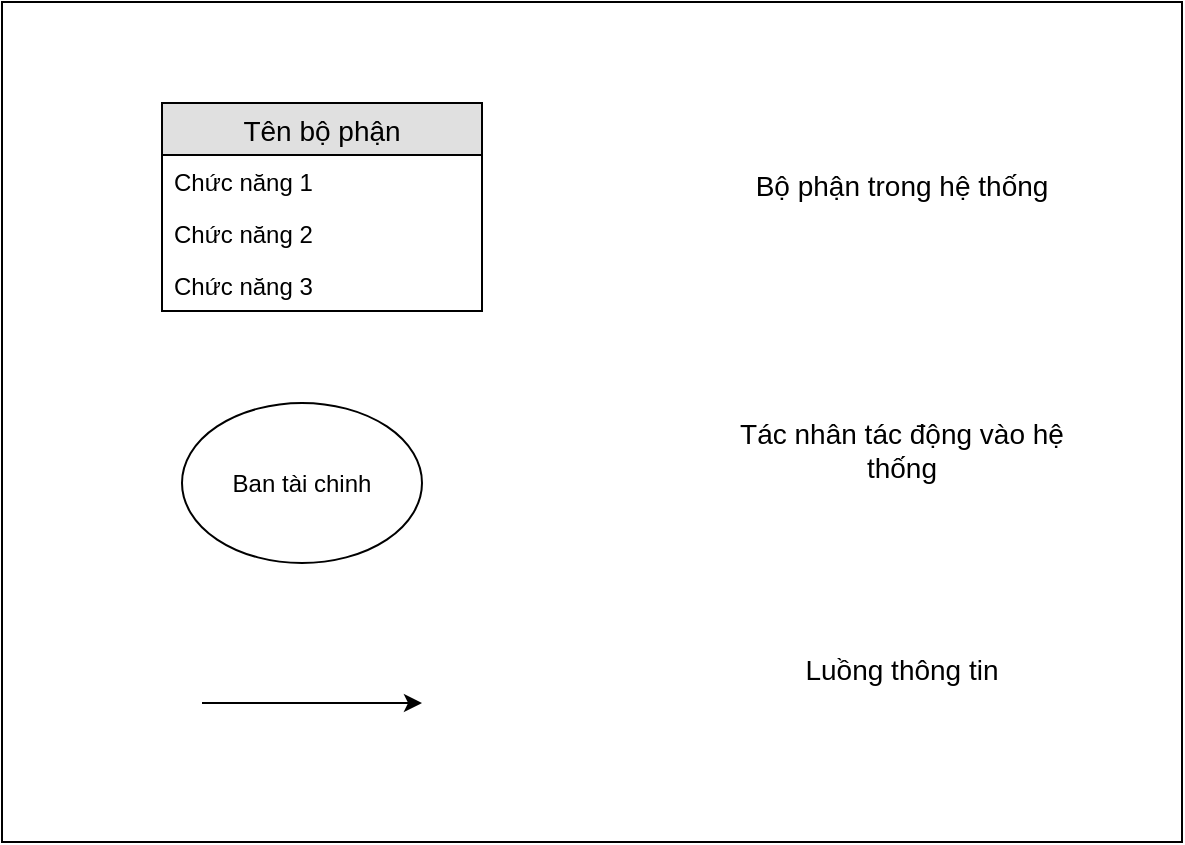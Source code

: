<mxfile pages="6" version="11.2.4" type="device"><diagram id="BiyHfh-kF_Fb87uwCKS7" name="Kí hiệu sử dụng mô hình tiến trình"><mxGraphModel dx="1038" dy="633" grid="1" gridSize="10" guides="1" tooltips="1" connect="1" arrows="1" fold="1" page="1" pageScale="1" pageWidth="850" pageHeight="1100" math="0" shadow="0"><root><mxCell id="0"/><mxCell id="1" parent="0"/><mxCell id="0ekO7RFigDblSclugoSU-7" value="" style="rounded=0;whiteSpace=wrap;html=1;" parent="1" vertex="1"><mxGeometry x="80" width="590" height="420" as="geometry"/></mxCell><mxCell id="0ekO7RFigDblSclugoSU-8" value="Tên bộ phận" style="swimlane;fontStyle=0;childLayout=stackLayout;horizontal=1;startSize=26;fillColor=#e0e0e0;horizontalStack=0;resizeParent=1;resizeParentMax=0;resizeLast=0;collapsible=1;marginBottom=0;swimlaneFillColor=#ffffff;align=center;fontSize=14;" parent="1" vertex="1"><mxGeometry x="160" y="50.5" width="160" height="104" as="geometry"/></mxCell><mxCell id="0ekO7RFigDblSclugoSU-9" value="Chức năng 1" style="text;strokeColor=none;fillColor=none;spacingLeft=4;spacingRight=4;overflow=hidden;rotatable=0;points=[[0,0.5],[1,0.5]];portConstraint=eastwest;fontSize=12;" parent="0ekO7RFigDblSclugoSU-8" vertex="1"><mxGeometry y="26" width="160" height="26" as="geometry"/></mxCell><mxCell id="0ekO7RFigDblSclugoSU-10" value="Chức năng 2" style="text;strokeColor=none;fillColor=none;spacingLeft=4;spacingRight=4;overflow=hidden;rotatable=0;points=[[0,0.5],[1,0.5]];portConstraint=eastwest;fontSize=12;" parent="0ekO7RFigDblSclugoSU-8" vertex="1"><mxGeometry y="52" width="160" height="26" as="geometry"/></mxCell><mxCell id="0ekO7RFigDblSclugoSU-11" value="Chức năng 3" style="text;strokeColor=none;fillColor=none;spacingLeft=4;spacingRight=4;overflow=hidden;rotatable=0;points=[[0,0.5],[1,0.5]];portConstraint=eastwest;fontSize=12;" parent="0ekO7RFigDblSclugoSU-8" vertex="1"><mxGeometry y="78" width="160" height="26" as="geometry"/></mxCell><mxCell id="0ekO7RFigDblSclugoSU-12" value="Ban tài chinh" style="ellipse;whiteSpace=wrap;html=1;" parent="1" vertex="1"><mxGeometry x="170" y="200.5" width="120" height="80" as="geometry"/></mxCell><mxCell id="0ekO7RFigDblSclugoSU-13" value="" style="endArrow=classic;html=1;" parent="1" edge="1"><mxGeometry width="50" height="50" relative="1" as="geometry"><mxPoint x="180" y="350.5" as="sourcePoint"/><mxPoint x="290" y="350.5" as="targetPoint"/></mxGeometry></mxCell><mxCell id="0ekO7RFigDblSclugoSU-14" value="Bộ phận trong hệ thống" style="text;html=1;align=center;verticalAlign=middle;whiteSpace=wrap;rounded=1;fontSize=14;shadow=0;comic=0;glass=0;labelBorderColor=none;" parent="1" vertex="1"><mxGeometry x="440" y="50.5" width="180" height="83" as="geometry"/></mxCell><mxCell id="0ekO7RFigDblSclugoSU-15" value="Tác nhân tác động vào hệ thống" style="text;html=1;align=center;verticalAlign=middle;whiteSpace=wrap;rounded=1;fontSize=14;shadow=0;comic=0;glass=0;labelBorderColor=none;" parent="1" vertex="1"><mxGeometry x="440" y="182" width="180" height="83" as="geometry"/></mxCell><mxCell id="0ekO7RFigDblSclugoSU-16" value="Luồng thông tin" style="text;html=1;align=center;verticalAlign=middle;whiteSpace=wrap;rounded=1;fontSize=14;shadow=0;comic=0;glass=0;labelBorderColor=none;" parent="1" vertex="1"><mxGeometry x="440" y="292" width="180" height="83" as="geometry"/></mxCell></root></mxGraphModel></diagram><diagram id="GachCOQVDj_HXfkW4L32" name="Mô hình tiến trình nghiệp vụ"><mxGraphModel dx="2580" dy="1055" grid="1" gridSize="10" guides="1" tooltips="1" connect="1" arrows="1" fold="1" page="1" pageScale="1" pageWidth="850" pageHeight="1100" math="0" shadow="0"><root><mxCell id="NeEMlsGWQ2670WsfovkY-0"/><mxCell id="NeEMlsGWQ2670WsfovkY-1" parent="NeEMlsGWQ2670WsfovkY-0"/><mxCell id="TkYRqgxN5K1VfPrwyQ6T-26" value="" style="rounded=0;whiteSpace=wrap;html=1;shadow=0;glass=0;comic=0;fontSize=14;align=left;" parent="NeEMlsGWQ2670WsfovkY-1" vertex="1"><mxGeometry x="-180" y="540" width="1370" height="810" as="geometry"/></mxCell><mxCell id="TkYRqgxN5K1VfPrwyQ6T-27" value="BP Quản lý thông tin giáo viên" style="swimlane;fontStyle=0;childLayout=stackLayout;horizontal=1;startSize=26;fillColor=#e0e0e0;horizontalStack=0;resizeParent=1;resizeParentMax=0;resizeLast=0;collapsible=1;marginBottom=0;swimlaneFillColor=#ffffff;align=center;fontSize=14;" parent="NeEMlsGWQ2670WsfovkY-1" vertex="1"><mxGeometry x="200" y="763.5" width="250" height="78" as="geometry"/></mxCell><mxCell id="TkYRqgxN5K1VfPrwyQ6T-28" value="Thêm, sửa, xóa thông tin giáo viên" style="text;strokeColor=none;fillColor=none;spacingLeft=4;spacingRight=4;overflow=hidden;rotatable=0;points=[[0,0.5],[1,0.5]];portConstraint=eastwest;fontSize=12;" parent="TkYRqgxN5K1VfPrwyQ6T-27" vertex="1"><mxGeometry y="26" width="250" height="26" as="geometry"/></mxCell><mxCell id="TkYRqgxN5K1VfPrwyQ6T-29" value="In mẫu biểu thông tin giáo viên" style="text;strokeColor=none;fillColor=none;spacingLeft=4;spacingRight=4;overflow=hidden;rotatable=0;points=[[0,0.5],[1,0.5]];portConstraint=eastwest;fontSize=12;" parent="TkYRqgxN5K1VfPrwyQ6T-27" vertex="1"><mxGeometry y="52" width="250" height="26" as="geometry"/></mxCell><mxCell id="TkYRqgxN5K1VfPrwyQ6T-30" value="BP quản lý tải giảng dạy" style="swimlane;fontStyle=0;childLayout=stackLayout;horizontal=1;startSize=26;fillColor=#e0e0e0;horizontalStack=0;resizeParent=1;resizeParentMax=0;resizeLast=0;collapsible=1;marginBottom=0;swimlaneFillColor=#ffffff;align=center;fontSize=14;" parent="NeEMlsGWQ2670WsfovkY-1" vertex="1"><mxGeometry x="200" y="945.5" width="320" height="176" as="geometry"/></mxCell><mxCell id="TkYRqgxN5K1VfPrwyQ6T-31" value="Tự động gán tải giảng dạy tương ứng với mỗi giáo viên" style="text;strokeColor=none;fillColor=none;spacingLeft=4;spacingRight=4;overflow=hidden;rotatable=0;points=[[0,0.5],[1,0.5]];portConstraint=eastwest;fontSize=12;fontStyle=0;align=left;" parent="TkYRqgxN5K1VfPrwyQ6T-30" vertex="1"><mxGeometry y="26" width="320" height="30" as="geometry"/></mxCell><mxCell id="TkYRqgxN5K1VfPrwyQ6T-32" value="Sửa đổi thông tin tải giảng dạy của giáo viên khi đề xuất" style="text;strokeColor=none;fillColor=none;spacingLeft=4;spacingRight=4;overflow=hidden;rotatable=0;points=[[0,0.5],[1,0.5]];portConstraint=eastwest;fontSize=12;" parent="TkYRqgxN5K1VfPrwyQ6T-30" vertex="1"><mxGeometry y="56" width="320" height="30" as="geometry"/></mxCell><mxCell id="TkYRqgxN5K1VfPrwyQ6T-33" value="Lưu trữ thông tin tải giảng dạy của giáo viên" style="text;strokeColor=none;fillColor=none;spacingLeft=4;spacingRight=4;overflow=hidden;rotatable=0;points=[[0,0.5],[1,0.5]];portConstraint=eastwest;fontSize=12;" parent="TkYRqgxN5K1VfPrwyQ6T-30" vertex="1"><mxGeometry y="86" width="320" height="30" as="geometry"/></mxCell><mxCell id="TkYRqgxN5K1VfPrwyQ6T-34" value="In mẫu biểu tổng kết tải giảng dạy của giáo viên" style="text;strokeColor=none;fillColor=none;spacingLeft=4;spacingRight=4;overflow=hidden;rotatable=0;points=[[0,0.5],[1,0.5]];portConstraint=eastwest;fontSize=12;" parent="TkYRqgxN5K1VfPrwyQ6T-30" vertex="1"><mxGeometry y="116" width="320" height="30" as="geometry"/></mxCell><mxCell id="TkYRqgxN5K1VfPrwyQ6T-35" value="Thống kê tải giảng dạy của giáo viên" style="text;strokeColor=none;fillColor=none;spacingLeft=4;spacingRight=4;overflow=hidden;rotatable=0;points=[[0,0.5],[1,0.5]];portConstraint=eastwest;fontSize=12;" parent="TkYRqgxN5K1VfPrwyQ6T-30" vertex="1"><mxGeometry y="146" width="320" height="30" as="geometry"/></mxCell><mxCell id="TkYRqgxN5K1VfPrwyQ6T-36" value="BP quản lý nghiên cứu khoa học" style="swimlane;fontStyle=0;childLayout=stackLayout;horizontal=1;startSize=26;fillColor=#e0e0e0;horizontalStack=0;resizeParent=1;resizeParentMax=0;resizeLast=0;collapsible=1;marginBottom=0;swimlaneFillColor=#ffffff;align=center;fontSize=14;" parent="NeEMlsGWQ2670WsfovkY-1" vertex="1"><mxGeometry x="700" y="762.5" width="250" height="78" as="geometry"/></mxCell><mxCell id="TkYRqgxN5K1VfPrwyQ6T-37" value="Thêm, sửa, xóa thông tin báo cáo khoa học" style="text;strokeColor=none;fillColor=none;spacingLeft=4;spacingRight=4;overflow=hidden;rotatable=0;points=[[0,0.5],[1,0.5]];portConstraint=eastwest;fontSize=12;" parent="TkYRqgxN5K1VfPrwyQ6T-36" vertex="1"><mxGeometry y="26" width="250" height="26" as="geometry"/></mxCell><mxCell id="TkYRqgxN5K1VfPrwyQ6T-38" value="Thẩm định và xuất bản nghiên cứu khoa học" style="text;strokeColor=none;fillColor=none;spacingLeft=4;spacingRight=4;overflow=hidden;rotatable=0;points=[[0,0.5],[1,0.5]];portConstraint=eastwest;fontSize=12;" parent="TkYRqgxN5K1VfPrwyQ6T-36" vertex="1"><mxGeometry y="52" width="250" height="26" as="geometry"/></mxCell><mxCell id="TkYRqgxN5K1VfPrwyQ6T-39" value="BP khảo thí" style="swimlane;fontStyle=0;childLayout=stackLayout;horizontal=1;startSize=26;fillColor=#e0e0e0;horizontalStack=0;resizeParent=1;resizeParentMax=0;resizeLast=0;collapsible=1;marginBottom=0;swimlaneFillColor=#ffffff;align=center;fontSize=14;" parent="NeEMlsGWQ2670WsfovkY-1" vertex="1"><mxGeometry x="740" y="1002.5" width="250" height="104" as="geometry"/></mxCell><mxCell id="TkYRqgxN5K1VfPrwyQ6T-40" value="Quản lý công tác giám sát thi cử" style="text;strokeColor=none;fillColor=none;spacingLeft=4;spacingRight=4;overflow=hidden;rotatable=0;points=[[0,0.5],[1,0.5]];portConstraint=eastwest;fontSize=12;" parent="TkYRqgxN5K1VfPrwyQ6T-39" vertex="1"><mxGeometry y="26" width="250" height="26" as="geometry"/></mxCell><mxCell id="TkYRqgxN5K1VfPrwyQ6T-41" value="Chấm thi" style="text;strokeColor=none;fillColor=none;spacingLeft=4;spacingRight=4;overflow=hidden;rotatable=0;points=[[0,0.5],[1,0.5]];portConstraint=eastwest;fontSize=12;" parent="TkYRqgxN5K1VfPrwyQ6T-39" vertex="1"><mxGeometry y="52" width="250" height="26" as="geometry"/></mxCell><mxCell id="TkYRqgxN5K1VfPrwyQ6T-42" value="Khảo thí" style="text;strokeColor=none;fillColor=none;spacingLeft=4;spacingRight=4;overflow=hidden;rotatable=0;points=[[0,0.5],[1,0.5]];portConstraint=eastwest;fontSize=12;" parent="TkYRqgxN5K1VfPrwyQ6T-39" vertex="1"><mxGeometry y="78" width="250" height="26" as="geometry"/></mxCell><mxCell id="TkYRqgxN5K1VfPrwyQ6T-43" value="&lt;span style=&quot;color: rgb(51 , 51 , 51)&quot;&gt;Phòng nhân sự&lt;/span&gt;" style="ellipse;whiteSpace=wrap;html=1;" parent="NeEMlsGWQ2670WsfovkY-1" vertex="1"><mxGeometry x="220" y="580" width="120" height="80" as="geometry"/></mxCell><mxCell id="TkYRqgxN5K1VfPrwyQ6T-44" value="" style="endArrow=classic;html=1;fontSize=14;exitX=0.5;exitY=1;exitDx=0;exitDy=0;" parent="NeEMlsGWQ2670WsfovkY-1" source="TkYRqgxN5K1VfPrwyQ6T-43" edge="1"><mxGeometry width="50" height="50" relative="1" as="geometry"><mxPoint x="270" y="770" as="sourcePoint"/><mxPoint x="280" y="760" as="targetPoint"/></mxGeometry></mxCell><mxCell id="TkYRqgxN5K1VfPrwyQ6T-45" value="Thông tin giáo viên" style="text;html=1;strokeColor=none;fillColor=none;align=center;verticalAlign=middle;whiteSpace=wrap;rounded=0;shadow=0;glass=0;comic=0;fontSize=14;" parent="NeEMlsGWQ2670WsfovkY-1" vertex="1"><mxGeometry x="285" y="671.5" width="40" height="80" as="geometry"/></mxCell><mxCell id="TkYRqgxN5K1VfPrwyQ6T-46" value="" style="endArrow=classic;html=1;fontSize=14;exitX=0.313;exitY=0.968;exitDx=0;exitDy=0;exitPerimeter=0;" parent="NeEMlsGWQ2670WsfovkY-1" source="TkYRqgxN5K1VfPrwyQ6T-29" edge="1"><mxGeometry width="50" height="50" relative="1" as="geometry"><mxPoint x="280" y="850" as="sourcePoint"/><mxPoint x="280" y="940" as="targetPoint"/></mxGeometry></mxCell><mxCell id="TkYRqgxN5K1VfPrwyQ6T-47" value="Thông tin giáo viên" style="text;html=1;strokeColor=none;fillColor=none;align=center;verticalAlign=middle;whiteSpace=wrap;rounded=0;shadow=0;glass=0;comic=0;fontSize=14;" parent="NeEMlsGWQ2670WsfovkY-1" vertex="1"><mxGeometry x="300" y="853.5" width="40" height="80" as="geometry"/></mxCell><mxCell id="TkYRqgxN5K1VfPrwyQ6T-48" value="&lt;span style=&quot;color: rgb(51 , 51 , 51)&quot;&gt;giáo viên&lt;/span&gt;" style="ellipse;whiteSpace=wrap;html=1;" parent="NeEMlsGWQ2670WsfovkY-1" vertex="1"><mxGeometry x="-90" y="952" width="109" height="69" as="geometry"/></mxCell><mxCell id="TkYRqgxN5K1VfPrwyQ6T-49" value="" style="endArrow=classic;html=1;fontSize=14;exitX=1;exitY=0.5;exitDx=0;exitDy=0;entryX=0;entryY=0.5;entryDx=0;entryDy=0;" parent="NeEMlsGWQ2670WsfovkY-1" source="TkYRqgxN5K1VfPrwyQ6T-48" target="TkYRqgxN5K1VfPrwyQ6T-32" edge="1"><mxGeometry width="50" height="50" relative="1" as="geometry"><mxPoint x="108.75" y="952.168" as="sourcePoint"/><mxPoint x="110.5" y="1051.5" as="targetPoint"/></mxGeometry></mxCell><mxCell id="TkYRqgxN5K1VfPrwyQ6T-50" value="Thông tin sủa đổi" style="text;html=1;strokeColor=none;fillColor=none;align=center;verticalAlign=middle;whiteSpace=wrap;rounded=0;shadow=0;glass=0;comic=0;fontSize=14;" parent="NeEMlsGWQ2670WsfovkY-1" vertex="1"><mxGeometry x="50" y="969" width="120" height="20" as="geometry"/></mxCell><mxCell id="TkYRqgxN5K1VfPrwyQ6T-51" value="" style="endArrow=classic;html=1;fontSize=14;exitX=0;exitY=0.5;exitDx=0;exitDy=0;entryX=1.009;entryY=0.861;entryDx=0;entryDy=0;entryPerimeter=0;" parent="NeEMlsGWQ2670WsfovkY-1" source="TkYRqgxN5K1VfPrwyQ6T-38" target="TkYRqgxN5K1VfPrwyQ6T-31" edge="1"><mxGeometry width="50" height="50" relative="1" as="geometry"><mxPoint x="609.75" y="883.668" as="sourcePoint"/><mxPoint x="611.5" y="983" as="targetPoint"/><Array as="points"><mxPoint x="560" y="827"/><mxPoint x="560" y="997"/></Array></mxGeometry></mxCell><mxCell id="TkYRqgxN5K1VfPrwyQ6T-52" value="Các bài đã được thẩm định và xuất bản" style="text;html=1;strokeColor=none;fillColor=none;align=center;verticalAlign=middle;whiteSpace=wrap;rounded=0;shadow=0;glass=0;comic=0;fontSize=14;" parent="NeEMlsGWQ2670WsfovkY-1" vertex="1"><mxGeometry x="540" y="781" width="140" height="43" as="geometry"/></mxCell><mxCell id="TkYRqgxN5K1VfPrwyQ6T-53" value="" style="endArrow=classic;html=1;fontSize=14;exitX=0;exitY=0.5;exitDx=0;exitDy=0;" parent="NeEMlsGWQ2670WsfovkY-1" source="TkYRqgxN5K1VfPrwyQ6T-40" edge="1"><mxGeometry width="50" height="50" relative="1" as="geometry"><mxPoint x="650" y="1070" as="sourcePoint"/><mxPoint x="530" y="1030" as="targetPoint"/><Array as="points"><mxPoint x="630" y="1030"/></Array></mxGeometry></mxCell><mxCell id="TkYRqgxN5K1VfPrwyQ6T-54" value="Thông tin chấm thi" style="text;html=1;strokeColor=none;fillColor=none;align=center;verticalAlign=middle;whiteSpace=wrap;rounded=0;shadow=0;glass=0;comic=0;fontSize=14;" parent="NeEMlsGWQ2670WsfovkY-1" vertex="1"><mxGeometry x="560" y="1001.5" width="140" height="25" as="geometry"/></mxCell><mxCell id="TkYRqgxN5K1VfPrwyQ6T-55" value="Thông tin khảo thí" style="text;html=1;strokeColor=none;fillColor=none;align=center;verticalAlign=middle;whiteSpace=wrap;rounded=0;shadow=0;glass=0;comic=0;fontSize=14;" parent="NeEMlsGWQ2670WsfovkY-1" vertex="1"><mxGeometry x="550" y="1061.5" width="140" height="26" as="geometry"/></mxCell><mxCell id="TkYRqgxN5K1VfPrwyQ6T-56" value="" style="endArrow=classic;html=1;fontSize=14;exitX=0;exitY=0.5;exitDx=0;exitDy=0;entryX=1.009;entryY=0.239;entryDx=0;entryDy=0;entryPerimeter=0;" parent="NeEMlsGWQ2670WsfovkY-1" source="TkYRqgxN5K1VfPrwyQ6T-42" target="TkYRqgxN5K1VfPrwyQ6T-35" edge="1"><mxGeometry width="50" height="50" relative="1" as="geometry"><mxPoint x="750" y="1038.0" as="sourcePoint"/><mxPoint x="540" y="1040" as="targetPoint"/><Array as="points"><mxPoint x="630" y="1099"/></Array></mxGeometry></mxCell><mxCell id="TkYRqgxN5K1VfPrwyQ6T-57" value="&lt;span style=&quot;color: rgb(51 , 51 , 51)&quot;&gt;Hội đồng&lt;/span&gt;" style="ellipse;whiteSpace=wrap;html=1;" parent="NeEMlsGWQ2670WsfovkY-1" vertex="1"><mxGeometry x="-90" y="1170" width="109" height="69" as="geometry"/></mxCell><mxCell id="TkYRqgxN5K1VfPrwyQ6T-58" value="" style="endArrow=classic;html=1;fontSize=14;entryX=0;entryY=0.5;entryDx=0;entryDy=0;" parent="NeEMlsGWQ2670WsfovkY-1" target="TkYRqgxN5K1VfPrwyQ6T-34" edge="1"><mxGeometry width="50" height="50" relative="1" as="geometry"><mxPoint x="20" y="1200" as="sourcePoint"/><mxPoint x="110" y="1160" as="targetPoint"/></mxGeometry></mxCell><mxCell id="TkYRqgxN5K1VfPrwyQ6T-59" value="Tham gia hội đồng" style="text;html=1;strokeColor=none;fillColor=none;align=center;verticalAlign=middle;whiteSpace=wrap;rounded=0;shadow=0;glass=0;comic=0;fontSize=14;" parent="NeEMlsGWQ2670WsfovkY-1" vertex="1"><mxGeometry y="1106.5" width="120" height="20" as="geometry"/></mxCell></root></mxGraphModel></diagram><diagram id="wIwx2qXqDcqO-qyWOHsQ" name="Kí hiệu cho mô hình chi tiết"><mxGraphModel dx="1888" dy="633" grid="1" gridSize="10" guides="1" tooltips="1" connect="1" arrows="1" fold="1" page="1" pageScale="1" pageWidth="850" pageHeight="1100" math="0" shadow="0"><root><mxCell id="dJ6T_UVUXHn9rDzegQG7-0"/><mxCell id="dJ6T_UVUXHn9rDzegQG7-1" parent="dJ6T_UVUXHn9rDzegQG7-0"/><mxCell id="xtqHuNF9o4Upcwpootq2-19" value="" style="rounded=0;whiteSpace=wrap;html=1;shadow=0;glass=0;comic=0;strokeColor=#000000;fillColor=#ffffff;gradientColor=none;fontSize=14;align=center;" parent="dJ6T_UVUXHn9rDzegQG7-1" vertex="1"><mxGeometry x="-50" y="85" width="990" height="460" as="geometry"/></mxCell><mxCell id="xtqHuNF9o4Upcwpootq2-20" value="" style="ellipse;whiteSpace=wrap;html=1;aspect=fixed;rounded=1;shadow=0;glass=0;comic=0;fontSize=14;align=left;" parent="dJ6T_UVUXHn9rDzegQG7-1" vertex="1"><mxGeometry x="120" y="160" width="40" height="40" as="geometry"/></mxCell><mxCell id="xtqHuNF9o4Upcwpootq2-21" value="" style="ellipse;whiteSpace=wrap;html=1;aspect=fixed;rounded=1;shadow=0;glass=0;comic=0;fontSize=14;align=left;gradientColor=#ffd966;fillColor=#fff2cc;strokeColor=#d6b656;" parent="dJ6T_UVUXHn9rDzegQG7-1" vertex="1"><mxGeometry x="127.5" y="167.5" width="25" height="25" as="geometry"/></mxCell><mxCell id="xtqHuNF9o4Upcwpootq2-22" value="" style="ellipse;whiteSpace=wrap;html=1;aspect=fixed;rounded=1;shadow=0;glass=0;comic=0;fontSize=14;align=left;" parent="dJ6T_UVUXHn9rDzegQG7-1" vertex="1"><mxGeometry x="50" y="160" width="40" height="40" as="geometry"/></mxCell><mxCell id="xtqHuNF9o4Upcwpootq2-23" value="Bắt đầu / kết thúc" style="text;html=1;strokeColor=none;fillColor=none;align=center;verticalAlign=middle;whiteSpace=wrap;rounded=0;shadow=0;glass=0;comic=0;fontSize=14;" parent="dJ6T_UVUXHn9rDzegQG7-1" vertex="1"><mxGeometry x="220" y="170" width="190" height="20" as="geometry"/></mxCell><mxCell id="xtqHuNF9o4Upcwpootq2-24" value="Nộp xác nhận" style="rounded=0;whiteSpace=wrap;html=1;shadow=0;glass=0;comic=0;strokeColor=#000000;gradientColor=none;fontSize=14;align=center;fillColor=#ffffff;" parent="dJ6T_UVUXHn9rDzegQG7-1" vertex="1"><mxGeometry x="40" y="240" width="140" height="30" as="geometry"/></mxCell><mxCell id="xtqHuNF9o4Upcwpootq2-25" value="Hoạt động" style="text;html=1;strokeColor=none;fillColor=none;align=center;verticalAlign=middle;whiteSpace=wrap;rounded=0;shadow=0;glass=0;comic=0;fontSize=14;" parent="dJ6T_UVUXHn9rDzegQG7-1" vertex="1"><mxGeometry x="260" y="240" width="130" height="20" as="geometry"/></mxCell><mxCell id="xtqHuNF9o4Upcwpootq2-26" value="xác nhận" style="rhombus;whiteSpace=wrap;html=1;rounded=0;shadow=0;glass=0;comic=0;strokeColor=#33001A;gradientColor=none;fontSize=14;align=center;" parent="dJ6T_UVUXHn9rDzegQG7-1" vertex="1"><mxGeometry x="60" y="310" width="80" height="50" as="geometry"/></mxCell><mxCell id="xtqHuNF9o4Upcwpootq2-27" value="Điều kiện rẽ nhánh" style="text;html=1;strokeColor=none;fillColor=none;align=center;verticalAlign=middle;whiteSpace=wrap;rounded=0;shadow=0;glass=0;comic=0;fontSize=14;" parent="dJ6T_UVUXHn9rDzegQG7-1" vertex="1"><mxGeometry x="260" y="320" width="130" height="20" as="geometry"/></mxCell><mxCell id="xtqHuNF9o4Upcwpootq2-28" value="Giấy tờ" style="whiteSpace=wrap;html=1;shape=mxgraph.basic.document;rounded=0;shadow=0;glass=0;comic=0;strokeColor=#666666;fillColor=#f5f5f5;gradientColor=#b3b3b3;fontSize=14;align=center;" parent="dJ6T_UVUXHn9rDzegQG7-1" vertex="1"><mxGeometry x="480.0" y="160.0" width="100" height="100" as="geometry"/></mxCell><mxCell id="xtqHuNF9o4Upcwpootq2-29" value="Giấy tờ" style="text;html=1;strokeColor=none;fillColor=none;align=center;verticalAlign=middle;whiteSpace=wrap;rounded=0;shadow=0;glass=0;comic=0;fontSize=14;" parent="dJ6T_UVUXHn9rDzegQG7-1" vertex="1"><mxGeometry x="610" y="200" width="130" height="20" as="geometry"/></mxCell><mxCell id="xtqHuNF9o4Upcwpootq2-30" value="Kho dữ liệu" style="shape=parallelogram;perimeter=parallelogramPerimeter;whiteSpace=wrap;html=1;rounded=0;shadow=0;glass=0;comic=0;strokeColor=#000000;fillColor=#ffffff;gradientColor=none;fontSize=14;align=center;" parent="dJ6T_UVUXHn9rDzegQG7-1" vertex="1"><mxGeometry x="460" y="300" width="130" height="30" as="geometry"/></mxCell><mxCell id="xtqHuNF9o4Upcwpootq2-31" value="" style="endArrow=classic;html=1;fontSize=14;exitX=0.25;exitY=1;exitDx=0;exitDy=0;" parent="dJ6T_UVUXHn9rDzegQG7-1" source="xtqHuNF9o4Upcwpootq2-30" edge="1"><mxGeometry width="50" height="50" relative="1" as="geometry"><mxPoint x="480" y="420" as="sourcePoint"/><mxPoint x="493" y="420" as="targetPoint"/></mxGeometry></mxCell><mxCell id="xtqHuNF9o4Upcwpootq2-32" value="" style="endArrow=open;endSize=12;dashed=1;html=1;fontSize=14;exitX=0.67;exitY=1.056;exitDx=0;exitDy=0;exitPerimeter=0;" parent="dJ6T_UVUXHn9rDzegQG7-1" source="xtqHuNF9o4Upcwpootq2-30" edge="1"><mxGeometry width="160" relative="1" as="geometry"><mxPoint x="550" y="410" as="sourcePoint"/><mxPoint x="547" y="420" as="targetPoint"/></mxGeometry></mxCell><mxCell id="xtqHuNF9o4Upcwpootq2-33" value="Luồng công việc" style="text;html=1;strokeColor=none;fillColor=none;align=center;verticalAlign=middle;whiteSpace=wrap;rounded=0;shadow=0;glass=0;comic=0;fontSize=14;" parent="dJ6T_UVUXHn9rDzegQG7-1" vertex="1"><mxGeometry x="360" y="370" width="120" height="20" as="geometry"/></mxCell><mxCell id="xtqHuNF9o4Upcwpootq2-34" value="Luồng dữ liệu" style="text;html=1;strokeColor=none;fillColor=none;align=center;verticalAlign=middle;whiteSpace=wrap;rounded=0;shadow=0;glass=0;comic=0;fontSize=14;" parent="dJ6T_UVUXHn9rDzegQG7-1" vertex="1"><mxGeometry x="570" y="370" width="120" height="20" as="geometry"/></mxCell></root></mxGraphModel></diagram><diagram id="2FMpS7TZL6ij3ohekdfk" name="Detail - Tải giảng dạy"><mxGraphModel dx="716" dy="437" grid="1" gridSize="10" guides="1" tooltips="1" connect="1" arrows="1" fold="1" page="1" pageScale="1" pageWidth="850" pageHeight="1100" math="0" shadow="0"><root><mxCell id="dk9V3YsXM3hrY4szqbAs-0"/><mxCell id="dk9V3YsXM3hrY4szqbAs-1" parent="dk9V3YsXM3hrY4szqbAs-0"/><mxCell id="WhCMjGrvvZ-jSHqy1waQ-0" value="" style="rounded=0;whiteSpace=wrap;html=1;strokeWidth=1;" vertex="1" parent="dk9V3YsXM3hrY4szqbAs-1"><mxGeometry x="130" y="20" width="710" height="660" as="geometry"/></mxCell><mxCell id="WhCMjGrvvZ-jSHqy1waQ-3" value="" style="line;strokeWidth=1;direction=south;html=1;" vertex="1" parent="dk9V3YsXM3hrY4szqbAs-1"><mxGeometry x="320" y="20" width="10" height="660" as="geometry"/></mxCell><mxCell id="WhCMjGrvvZ-jSHqy1waQ-4" value="" style="line;strokeWidth=1;direction=south;html=1;" vertex="1" parent="dk9V3YsXM3hrY4szqbAs-1"><mxGeometry x="660" y="20" width="10" height="660" as="geometry"/></mxCell><mxCell id="WhCMjGrvvZ-jSHqy1waQ-5" value="" style="line;strokeWidth=1;html=1;perimeter=backbonePerimeter;points=[];outlineConnect=0;" vertex="1" parent="dk9V3YsXM3hrY4szqbAs-1"><mxGeometry x="130" y="50" width="710" height="10" as="geometry"/></mxCell><mxCell id="WhCMjGrvvZ-jSHqy1waQ-6" value="Phòng nhân sự" style="text;html=1;strokeColor=none;fillColor=none;align=center;verticalAlign=middle;whiteSpace=wrap;rounded=0;" vertex="1" parent="dk9V3YsXM3hrY4szqbAs-1"><mxGeometry x="160" y="30" width="130" height="20" as="geometry"/></mxCell><mxCell id="MW5gY-v5PYrEg3AVggv0-2" value="" style="edgeStyle=orthogonalEdgeStyle;rounded=0;orthogonalLoop=1;jettySize=auto;html=1;" edge="1" parent="dk9V3YsXM3hrY4szqbAs-1" source="MW5gY-v5PYrEg3AVggv0-0"><mxGeometry relative="1" as="geometry"><mxPoint x="225" y="140" as="targetPoint"/></mxGeometry></mxCell><mxCell id="MW5gY-v5PYrEg3AVggv0-0" value="" style="ellipse;whiteSpace=wrap;html=1;aspect=fixed;rounded=1;shadow=0;glass=0;comic=0;fontSize=14;align=left;" vertex="1" parent="dk9V3YsXM3hrY4szqbAs-1"><mxGeometry x="205" y="70" width="40" height="40" as="geometry"/></mxCell><mxCell id="MW5gY-v5PYrEg3AVggv0-3" value="Nhập thông tin giáo viên" style="rounded=0;whiteSpace=wrap;html=1;strokeWidth=1;" vertex="1" parent="dk9V3YsXM3hrY4szqbAs-1"><mxGeometry x="165" y="140" width="120" height="30" as="geometry"/></mxCell><mxCell id="MW5gY-v5PYrEg3AVggv0-6" value="Bộ phận quản lý tải giảng dạy" style="text;html=1;strokeColor=none;fillColor=none;align=center;verticalAlign=middle;whiteSpace=wrap;rounded=0;" vertex="1" parent="dk9V3YsXM3hrY4szqbAs-1"><mxGeometry x="400" y="30" width="190" height="20" as="geometry"/></mxCell><mxCell id="gSlGWX522v14BNajjEFE-0" value="" style="endArrow=classic;html=1;exitX=1;exitY=0.5;exitDx=0;exitDy=0;entryX=0;entryY=0.5;entryDx=0;entryDy=0;" edge="1" parent="dk9V3YsXM3hrY4szqbAs-1" source="MW5gY-v5PYrEg3AVggv0-3" target="gSlGWX522v14BNajjEFE-1"><mxGeometry width="50" height="50" relative="1" as="geometry"><mxPoint x="320" y="220" as="sourcePoint"/><mxPoint x="370" y="170" as="targetPoint"/></mxGeometry></mxCell><mxCell id="gSlGWX522v14BNajjEFE-1" value="Nhận thông tin giáo viên" style="rounded=0;whiteSpace=wrap;html=1;strokeWidth=1;" vertex="1" parent="dk9V3YsXM3hrY4szqbAs-1"><mxGeometry x="420" y="140" width="120" height="30" as="geometry"/></mxCell><mxCell id="gSlGWX522v14BNajjEFE-3" value="" style="endArrow=classic;html=1;exitX=0.5;exitY=1;exitDx=0;exitDy=0;entryX=0.5;entryY=0;entryDx=0;entryDy=0;" edge="1" parent="dk9V3YsXM3hrY4szqbAs-1" source="gSlGWX522v14BNajjEFE-1"><mxGeometry width="50" height="50" relative="1" as="geometry"><mxPoint x="450" y="280" as="sourcePoint"/><mxPoint x="480" y="210" as="targetPoint"/></mxGeometry></mxCell><mxCell id="gSlGWX522v14BNajjEFE-6" value="" style="edgeStyle=orthogonalEdgeStyle;rounded=0;orthogonalLoop=1;jettySize=auto;html=1;exitX=0.5;exitY=1;exitDx=0;exitDy=0;" edge="1" parent="dk9V3YsXM3hrY4szqbAs-1" source="k3S4azahJSI-qTL6wNvj-3" target="gSlGWX522v14BNajjEFE-5"><mxGeometry relative="1" as="geometry"><mxPoint x="480" y="260" as="sourcePoint"/></mxGeometry></mxCell><mxCell id="gSlGWX522v14BNajjEFE-13" value="" style="edgeStyle=orthogonalEdgeStyle;rounded=0;orthogonalLoop=1;jettySize=auto;html=1;" edge="1" parent="dk9V3YsXM3hrY4szqbAs-1" source="gSlGWX522v14BNajjEFE-5" target="gSlGWX522v14BNajjEFE-12"><mxGeometry relative="1" as="geometry"/></mxCell><mxCell id="gSlGWX522v14BNajjEFE-5" value="Tính toán tải giảng dạy" style="rounded=0;whiteSpace=wrap;html=1;strokeWidth=1;" vertex="1" parent="dk9V3YsXM3hrY4szqbAs-1"><mxGeometry x="420" y="290" width="120" height="30" as="geometry"/></mxCell><mxCell id="gSlGWX522v14BNajjEFE-16" value="" style="edgeStyle=orthogonalEdgeStyle;rounded=0;orthogonalLoop=1;jettySize=auto;html=1;entryX=0.5;entryY=0;entryDx=0;entryDy=0;exitX=0;exitY=0.5;exitDx=0;exitDy=0;dashed=1;" edge="1" parent="dk9V3YsXM3hrY4szqbAs-1" source="gSlGWX522v14BNajjEFE-12" target="gSlGWX522v14BNajjEFE-17"><mxGeometry relative="1" as="geometry"><mxPoint x="340" y="385" as="targetPoint"/><Array as="points"><mxPoint x="377" y="385"/></Array></mxGeometry></mxCell><mxCell id="gSlGWX522v14BNajjEFE-19" value="" style="edgeStyle=orthogonalEdgeStyle;rounded=0;orthogonalLoop=1;jettySize=auto;html=1;" edge="1" parent="dk9V3YsXM3hrY4szqbAs-1" source="gSlGWX522v14BNajjEFE-12" target="gSlGWX522v14BNajjEFE-18"><mxGeometry relative="1" as="geometry"/></mxCell><mxCell id="gSlGWX522v14BNajjEFE-12" value="Lưu tải giảng dạy" style="rounded=0;whiteSpace=wrap;html=1;strokeWidth=1;" vertex="1" parent="dk9V3YsXM3hrY4szqbAs-1"><mxGeometry x="420" y="370" width="120" height="30" as="geometry"/></mxCell><mxCell id="gSlGWX522v14BNajjEFE-21" value="" style="edgeStyle=orthogonalEdgeStyle;rounded=0;orthogonalLoop=1;jettySize=auto;html=1;" edge="1" parent="dk9V3YsXM3hrY4szqbAs-1" source="gSlGWX522v14BNajjEFE-18"><mxGeometry relative="1" as="geometry"><mxPoint x="480" y="590" as="targetPoint"/></mxGeometry></mxCell><mxCell id="gSlGWX522v14BNajjEFE-18" value="In tải giảng dạy" style="rounded=0;whiteSpace=wrap;html=1;strokeWidth=1;" vertex="1" parent="dk9V3YsXM3hrY4szqbAs-1"><mxGeometry x="420" y="480" width="120" height="30" as="geometry"/></mxCell><mxCell id="gSlGWX522v14BNajjEFE-9" value="" style="edgeStyle=orthogonalEdgeStyle;rounded=0;orthogonalLoop=1;jettySize=auto;html=1;entryX=1;entryY=0.5;entryDx=0;entryDy=0;dashed=1;" edge="1" parent="dk9V3YsXM3hrY4szqbAs-1" source="gSlGWX522v14BNajjEFE-7" target="gSlGWX522v14BNajjEFE-5"><mxGeometry relative="1" as="geometry"><mxPoint x="590" y="190" as="targetPoint"/></mxGeometry></mxCell><mxCell id="gSlGWX522v14BNajjEFE-7" value="Định mức tải" style="shape=parallelogram;perimeter=parallelogramPerimeter;whiteSpace=wrap;html=1;strokeWidth=1;" vertex="1" parent="dk9V3YsXM3hrY4szqbAs-1"><mxGeometry x="530" y="80" width="120" height="30" as="geometry"/></mxCell><mxCell id="gSlGWX522v14BNajjEFE-17" value="Tải giảng dạy" style="shape=parallelogram;perimeter=parallelogramPerimeter;whiteSpace=wrap;html=1;strokeWidth=1;" vertex="1" parent="dk9V3YsXM3hrY4szqbAs-1"><mxGeometry x="325" y="431" width="105" height="30" as="geometry"/></mxCell><mxCell id="k3S4azahJSI-qTL6wNvj-0" value="" style="ellipse;whiteSpace=wrap;html=1;aspect=fixed;rounded=1;shadow=0;glass=0;comic=0;fontSize=14;align=left;" vertex="1" parent="dk9V3YsXM3hrY4szqbAs-1"><mxGeometry x="460" y="598.0" width="40" height="40" as="geometry"/></mxCell><mxCell id="k3S4azahJSI-qTL6wNvj-1" value="" style="ellipse;whiteSpace=wrap;html=1;aspect=fixed;rounded=1;shadow=0;glass=0;comic=0;fontSize=14;align=left;fillColor=#f5f5f5;strokeColor=#666666;fontColor=#333333;" vertex="1" parent="dk9V3YsXM3hrY4szqbAs-1"><mxGeometry x="468" y="605" width="25" height="25" as="geometry"/></mxCell><mxCell id="k3S4azahJSI-qTL6wNvj-3" value="Kiểm tra thông tin và chức vụ" style="rhombus;whiteSpace=wrap;html=1;strokeWidth=1;" vertex="1" parent="dk9V3YsXM3hrY4szqbAs-1"><mxGeometry x="410" y="210" width="140" height="40" as="geometry"/></mxCell><mxCell id="k3S4azahJSI-qTL6wNvj-4" value="" style="edgeStyle=orthogonalEdgeStyle;rounded=0;orthogonalLoop=1;jettySize=auto;html=1;entryX=1;entryY=0.5;entryDx=0;entryDy=0;dashed=1;exitX=0.5;exitY=1;exitDx=0;exitDy=0;" edge="1" parent="dk9V3YsXM3hrY4szqbAs-1" source="gSlGWX522v14BNajjEFE-7" target="k3S4azahJSI-qTL6wNvj-3"><mxGeometry relative="1" as="geometry"><mxPoint x="600.207" y="120" as="sourcePoint"/><mxPoint x="549.862" y="315.069" as="targetPoint"/></mxGeometry></mxCell><mxCell id="k3S4azahJSI-qTL6wNvj-5" value="Đ" style="text;html=1;strokeColor=none;fillColor=none;align=center;verticalAlign=middle;whiteSpace=wrap;rounded=0;" vertex="1" parent="dk9V3YsXM3hrY4szqbAs-1"><mxGeometry x="481" y="250" width="20" height="20" as="geometry"/></mxCell><mxCell id="k3S4azahJSI-qTL6wNvj-6" value="S" style="text;html=1;strokeColor=none;fillColor=none;align=center;verticalAlign=middle;whiteSpace=wrap;rounded=0;" vertex="1" parent="dk9V3YsXM3hrY4szqbAs-1"><mxGeometry x="390" y="210" width="20" height="20" as="geometry"/></mxCell><mxCell id="k3S4azahJSI-qTL6wNvj-7" value="" style="endArrow=classic;html=1;exitX=1.031;exitY=1.029;exitDx=0;exitDy=0;exitPerimeter=0;entryX=0.5;entryY=1;entryDx=0;entryDy=0;" edge="1" parent="dk9V3YsXM3hrY4szqbAs-1" source="k3S4azahJSI-qTL6wNvj-6" target="MW5gY-v5PYrEg3AVggv0-3"><mxGeometry width="50" height="50" relative="1" as="geometry"><mxPoint x="310" y="270" as="sourcePoint"/><mxPoint x="360" y="220" as="targetPoint"/><Array as="points"><mxPoint x="225" y="231"/></Array></mxGeometry></mxCell></root></mxGraphModel></diagram><diagram id="gJOnkN_aY0jGe9t8MNuI" name="Detail - Sửa thông tin tải"><mxGraphModel dx="494" dy="301" grid="1" gridSize="10" guides="1" tooltips="1" connect="1" arrows="1" fold="1" page="1" pageScale="1" pageWidth="850" pageHeight="1100" math="0" shadow="0"><root><mxCell id="6X9aGyl8-_ibXzSx8v-I-0"/><mxCell id="6X9aGyl8-_ibXzSx8v-I-1" parent="6X9aGyl8-_ibXzSx8v-I-0"/><mxCell id="6X9aGyl8-_ibXzSx8v-I-2" value="" style="rounded=0;whiteSpace=wrap;html=1;strokeWidth=1;" vertex="1" parent="6X9aGyl8-_ibXzSx8v-I-1"><mxGeometry x="130" y="20" width="710" height="510" as="geometry"/></mxCell><mxCell id="6X9aGyl8-_ibXzSx8v-I-3" value="" style="line;strokeWidth=1;direction=south;html=1;" vertex="1" parent="6X9aGyl8-_ibXzSx8v-I-1"><mxGeometry x="410" y="20" width="10" height="510" as="geometry"/></mxCell><mxCell id="6X9aGyl8-_ibXzSx8v-I-5" value="" style="line;strokeWidth=1;html=1;perimeter=backbonePerimeter;points=[];outlineConnect=0;" vertex="1" parent="6X9aGyl8-_ibXzSx8v-I-1"><mxGeometry x="130" y="50" width="710" height="10" as="geometry"/></mxCell><mxCell id="6X9aGyl8-_ibXzSx8v-I-6" value="Phòng nhân sự" style="text;html=1;strokeColor=none;fillColor=none;align=center;verticalAlign=middle;whiteSpace=wrap;rounded=0;" vertex="1" parent="6X9aGyl8-_ibXzSx8v-I-1"><mxGeometry x="160" y="30" width="130" height="20" as="geometry"/></mxCell><mxCell id="6X9aGyl8-_ibXzSx8v-I-7" value="Bộ phận quản lý tải giảng dạy" style="text;html=1;strokeColor=none;fillColor=none;align=center;verticalAlign=middle;whiteSpace=wrap;rounded=0;" vertex="1" parent="6X9aGyl8-_ibXzSx8v-I-1"><mxGeometry x="470" y="30" width="190" height="20" as="geometry"/></mxCell><mxCell id="GEIK5pjH9wL4VGm9p_zd-0" value="" style="edgeStyle=orthogonalEdgeStyle;rounded=0;orthogonalLoop=1;jettySize=auto;html=1;entryX=0.5;entryY=0;entryDx=0;entryDy=0;" edge="1" parent="6X9aGyl8-_ibXzSx8v-I-1" source="GEIK5pjH9wL4VGm9p_zd-1" target="GEIK5pjH9wL4VGm9p_zd-2"><mxGeometry relative="1" as="geometry"><mxPoint x="225" y="140" as="targetPoint"/></mxGeometry></mxCell><mxCell id="GEIK5pjH9wL4VGm9p_zd-1" value="" style="ellipse;whiteSpace=wrap;html=1;aspect=fixed;rounded=1;shadow=0;glass=0;comic=0;fontSize=14;align=left;" vertex="1" parent="6X9aGyl8-_ibXzSx8v-I-1"><mxGeometry x="310" y="70" width="40" height="40" as="geometry"/></mxCell><mxCell id="Qe-38t5TjgJE6ONV1FbN-1" value="" style="edgeStyle=orthogonalEdgeStyle;rounded=0;orthogonalLoop=1;jettySize=auto;html=1;" edge="1" parent="6X9aGyl8-_ibXzSx8v-I-1" source="GEIK5pjH9wL4VGm9p_zd-2"><mxGeometry relative="1" as="geometry"><mxPoint x="330" y="220" as="targetPoint"/></mxGeometry></mxCell><mxCell id="GEIK5pjH9wL4VGm9p_zd-2" value="Yêu cầu sửa tải giảng dạy của nhân viên" style="rounded=0;whiteSpace=wrap;html=1;strokeWidth=1;" vertex="1" parent="6X9aGyl8-_ibXzSx8v-I-1"><mxGeometry x="270" y="140" width="120" height="30" as="geometry"/></mxCell><mxCell id="Qe-38t5TjgJE6ONV1FbN-2" value="Kiểm chứng và xác nhận thực tế" style="rhombus;whiteSpace=wrap;html=1;strokeWidth=1;" vertex="1" parent="6X9aGyl8-_ibXzSx8v-I-1"><mxGeometry x="285" y="220" width="90" height="110" as="geometry"/></mxCell><mxCell id="Qe-38t5TjgJE6ONV1FbN-3" value="" style="endArrow=classic;html=1;exitX=0.5;exitY=1;exitDx=0;exitDy=0;entryX=0.5;entryY=0;entryDx=0;entryDy=0;" edge="1" parent="6X9aGyl8-_ibXzSx8v-I-1" source="Qe-38t5TjgJE6ONV1FbN-2" target="5jPU7oOvAAJrmQdwvAeo-0"><mxGeometry width="50" height="50" relative="1" as="geometry"><mxPoint x="295" y="440" as="sourcePoint"/><mxPoint x="345" y="390" as="targetPoint"/><Array as="points"><mxPoint x="330" y="360"/></Array></mxGeometry></mxCell><mxCell id="sn2fqipR04TqNY8PwrLn-0" value="Tiêu chí xét duyệt" style="shape=parallelogram;perimeter=parallelogramPerimeter;whiteSpace=wrap;html=1;strokeWidth=1;" vertex="1" parent="6X9aGyl8-_ibXzSx8v-I-1"><mxGeometry x="150" y="79.793" width="120" height="30" as="geometry"/></mxCell><mxCell id="sn2fqipR04TqNY8PwrLn-2" value="" style="endArrow=classic;html=1;exitX=0.5;exitY=1;exitDx=0;exitDy=0;dashed=1;" edge="1" parent="6X9aGyl8-_ibXzSx8v-I-1" source="sn2fqipR04TqNY8PwrLn-0" target="Qe-38t5TjgJE6ONV1FbN-2"><mxGeometry width="50" height="50" relative="1" as="geometry"><mxPoint x="340" y="340.0" as="sourcePoint"/><mxPoint x="355" y="400.0" as="targetPoint"/><Array as="points"><mxPoint x="210" y="277"/></Array></mxGeometry></mxCell><mxCell id="5jPU7oOvAAJrmQdwvAeo-0" value="" style="ellipse;whiteSpace=wrap;html=1;aspect=fixed;rounded=1;shadow=0;glass=0;comic=0;fontSize=14;align=left;" vertex="1" parent="6X9aGyl8-_ibXzSx8v-I-1"><mxGeometry x="310" y="389.5" width="40" height="40" as="geometry"/></mxCell><mxCell id="5jPU7oOvAAJrmQdwvAeo-1" value="" style="ellipse;whiteSpace=wrap;html=1;aspect=fixed;rounded=1;shadow=0;glass=0;comic=0;fontSize=14;align=left;fillColor=#f5f5f5;strokeColor=#666666;fontColor=#333333;" vertex="1" parent="6X9aGyl8-_ibXzSx8v-I-1"><mxGeometry x="318" y="396.5" width="25" height="25" as="geometry"/></mxCell><mxCell id="5jPU7oOvAAJrmQdwvAeo-4" value="Không đạt" style="text;html=1;strokeColor=none;fillColor=none;align=center;verticalAlign=middle;whiteSpace=wrap;rounded=0;" vertex="1" parent="6X9aGyl8-_ibXzSx8v-I-1"><mxGeometry x="285" y="350" width="40" height="20" as="geometry"/></mxCell><mxCell id="5jPU7oOvAAJrmQdwvAeo-5" value="Đạt" style="text;html=1;strokeColor=none;fillColor=none;align=center;verticalAlign=middle;whiteSpace=wrap;rounded=0;" vertex="1" parent="6X9aGyl8-_ibXzSx8v-I-1"><mxGeometry x="365" y="250" width="40" height="20" as="geometry"/></mxCell><mxCell id="5jPU7oOvAAJrmQdwvAeo-6" value="" style="endArrow=classic;html=1;exitX=1;exitY=0.5;exitDx=0;exitDy=0;" edge="1" parent="6X9aGyl8-_ibXzSx8v-I-1" source="Qe-38t5TjgJE6ONV1FbN-2"><mxGeometry width="50" height="50" relative="1" as="geometry"><mxPoint x="500" y="310" as="sourcePoint"/><mxPoint x="550" y="260" as="targetPoint"/></mxGeometry></mxCell><mxCell id="7iNOeHNWuFG7JlHZ09AO-3" value="" style="edgeStyle=orthogonalEdgeStyle;rounded=0;orthogonalLoop=1;jettySize=auto;html=1;" edge="1" parent="6X9aGyl8-_ibXzSx8v-I-1" source="7iNOeHNWuFG7JlHZ09AO-0" target="7iNOeHNWuFG7JlHZ09AO-2"><mxGeometry relative="1" as="geometry"/></mxCell><mxCell id="7iNOeHNWuFG7JlHZ09AO-0" value="Nhận thông tin giáo viên và thông tin sửa đổi" style="rounded=0;whiteSpace=wrap;html=1;strokeWidth=1;" vertex="1" parent="6X9aGyl8-_ibXzSx8v-I-1"><mxGeometry x="550" y="240" width="150" height="30" as="geometry"/></mxCell><mxCell id="7iNOeHNWuFG7JlHZ09AO-2" value="Cập nhật thông tin" style="rounded=0;whiteSpace=wrap;html=1;strokeWidth=1;" vertex="1" parent="6X9aGyl8-_ibXzSx8v-I-1"><mxGeometry x="550" y="350" width="150" height="30" as="geometry"/></mxCell><mxCell id="7iNOeHNWuFG7JlHZ09AO-4" value="Tiêu chí xét duyệt" style="shape=parallelogram;perimeter=parallelogramPerimeter;whiteSpace=wrap;html=1;strokeWidth=1;" vertex="1" parent="6X9aGyl8-_ibXzSx8v-I-1"><mxGeometry x="440" y="419.793" width="120" height="30" as="geometry"/></mxCell><mxCell id="7iNOeHNWuFG7JlHZ09AO-6" value="" style="edgeStyle=orthogonalEdgeStyle;rounded=0;orthogonalLoop=1;jettySize=auto;html=1;exitX=0.5;exitY=0;exitDx=0;exitDy=0;entryX=0;entryY=0.5;entryDx=0;entryDy=0;dashed=1;" edge="1" parent="6X9aGyl8-_ibXzSx8v-I-1" source="7iNOeHNWuFG7JlHZ09AO-4" target="7iNOeHNWuFG7JlHZ09AO-2"><mxGeometry relative="1" as="geometry"><mxPoint x="635" y="280.0" as="sourcePoint"/><mxPoint x="635" y="360.0" as="targetPoint"/></mxGeometry></mxCell><mxCell id="7iNOeHNWuFG7JlHZ09AO-7" value="" style="edgeStyle=orthogonalEdgeStyle;rounded=0;orthogonalLoop=1;jettySize=auto;html=1;exitX=0.5;exitY=1;exitDx=0;exitDy=0;entryX=1;entryY=0.5;entryDx=0;entryDy=0;dashed=1;" edge="1" parent="6X9aGyl8-_ibXzSx8v-I-1" source="7iNOeHNWuFG7JlHZ09AO-2" target="7iNOeHNWuFG7JlHZ09AO-4"><mxGeometry relative="1" as="geometry"><mxPoint x="574.362" y="434.552" as="sourcePoint"/><mxPoint x="624.707" y="380.069" as="targetPoint"/><Array as="points"><mxPoint x="625" y="435"/><mxPoint x="560" y="435"/></Array></mxGeometry></mxCell><mxCell id="7iNOeHNWuFG7JlHZ09AO-8" value="" style="endArrow=classic;html=1;exitX=0.75;exitY=1;exitDx=0;exitDy=0;" edge="1" parent="6X9aGyl8-_ibXzSx8v-I-1" source="7iNOeHNWuFG7JlHZ09AO-2"><mxGeometry width="50" height="50" relative="1" as="geometry"><mxPoint x="720" y="470" as="sourcePoint"/><mxPoint x="740" y="420" as="targetPoint"/><Array as="points"><mxPoint x="663" y="420"/></Array></mxGeometry></mxCell><mxCell id="7iNOeHNWuFG7JlHZ09AO-9" value="" style="ellipse;whiteSpace=wrap;html=1;aspect=fixed;rounded=1;shadow=0;glass=0;comic=0;fontSize=14;align=left;" vertex="1" parent="6X9aGyl8-_ibXzSx8v-I-1"><mxGeometry x="740" y="399.5" width="40" height="40" as="geometry"/></mxCell><mxCell id="7iNOeHNWuFG7JlHZ09AO-10" value="" style="ellipse;whiteSpace=wrap;html=1;aspect=fixed;rounded=1;shadow=0;glass=0;comic=0;fontSize=14;align=left;fillColor=#f5f5f5;strokeColor=#666666;fontColor=#333333;" vertex="1" parent="6X9aGyl8-_ibXzSx8v-I-1"><mxGeometry x="748" y="406.5" width="25" height="25" as="geometry"/></mxCell></root></mxGraphModel></diagram><diagram id="omjA3C6uFMShYnEs49UH" name="Tổng hợp tải giảng dạy và in ra mẫu biểu"><mxGraphModel dx="1730" dy="1055" grid="1" gridSize="10" guides="1" tooltips="1" connect="1" arrows="1" fold="1" page="1" pageScale="1" pageWidth="850" pageHeight="1100" math="0" shadow="0"><root><mxCell id="8pPV04GxtBVmxq_0TnM9-0"/><mxCell id="8pPV04GxtBVmxq_0TnM9-1" parent="8pPV04GxtBVmxq_0TnM9-0"/><mxCell id="ng5J8uhbBQPH7px_VDIT-0" value="" style="rounded=0;whiteSpace=wrap;html=1;strokeWidth=1;" vertex="1" parent="8pPV04GxtBVmxq_0TnM9-1"><mxGeometry x="130" y="20" width="610" height="660" as="geometry"/></mxCell><mxCell id="ng5J8uhbBQPH7px_VDIT-1" value="" style="line;strokeWidth=1;direction=south;html=1;" vertex="1" parent="8pPV04GxtBVmxq_0TnM9-1"><mxGeometry x="320" y="20" width="10" height="660" as="geometry"/></mxCell><mxCell id="ng5J8uhbBQPH7px_VDIT-3" value="" style="line;strokeWidth=1;html=1;perimeter=backbonePerimeter;points=[];outlineConnect=0;" vertex="1" parent="8pPV04GxtBVmxq_0TnM9-1"><mxGeometry x="130" y="50" width="610" height="10" as="geometry"/></mxCell><mxCell id="ng5J8uhbBQPH7px_VDIT-5" value="Bộ phận quản lý tải giảng dạy" style="text;html=1;strokeColor=none;fillColor=none;align=center;verticalAlign=middle;whiteSpace=wrap;rounded=0;" vertex="1" parent="8pPV04GxtBVmxq_0TnM9-1"><mxGeometry x="400" y="30" width="190" height="20" as="geometry"/></mxCell><mxCell id="ljr43msTtVsnBr6hS7GF-2" value="" style="edgeStyle=orthogonalEdgeStyle;rounded=0;orthogonalLoop=1;jettySize=auto;html=1;" edge="1" parent="8pPV04GxtBVmxq_0TnM9-1" source="ljr43msTtVsnBr6hS7GF-0"><mxGeometry relative="1" as="geometry"><mxPoint x="220" y="160" as="targetPoint"/></mxGeometry></mxCell><mxCell id="ljr43msTtVsnBr6hS7GF-0" value="" style="ellipse;whiteSpace=wrap;html=1;aspect=fixed;rounded=1;shadow=0;glass=0;comic=0;fontSize=14;align=left;" vertex="1" parent="8pPV04GxtBVmxq_0TnM9-1"><mxGeometry x="200" y="70" width="40" height="40" as="geometry"/></mxCell><mxCell id="ljr43msTtVsnBr6hS7GF-6" value="" style="edgeStyle=orthogonalEdgeStyle;rounded=0;orthogonalLoop=1;jettySize=auto;html=1;" edge="1" parent="8pPV04GxtBVmxq_0TnM9-1" source="ljr43msTtVsnBr6hS7GF-3" target="ljr43msTtVsnBr6hS7GF-5"><mxGeometry relative="1" as="geometry"/></mxCell><mxCell id="ljr43msTtVsnBr6hS7GF-3" value="Tổng hợp tải giảng dạy" style="rounded=0;whiteSpace=wrap;html=1;strokeColor=#000000;strokeWidth=1;" vertex="1" parent="8pPV04GxtBVmxq_0TnM9-1"><mxGeometry x="160" y="160" width="120" height="30" as="geometry"/></mxCell><mxCell id="ljr43msTtVsnBr6hS7GF-10" value="" style="edgeStyle=orthogonalEdgeStyle;rounded=0;orthogonalLoop=1;jettySize=auto;html=1;" edge="1" parent="8pPV04GxtBVmxq_0TnM9-1" source="ljr43msTtVsnBr6hS7GF-5"><mxGeometry relative="1" as="geometry"><mxPoint x="470" y="270" as="targetPoint"/></mxGeometry></mxCell><mxCell id="ljr43msTtVsnBr6hS7GF-5" value="Tiếp nhận thông tin giáo viên" style="rounded=0;whiteSpace=wrap;html=1;strokeColor=#000000;strokeWidth=1;" vertex="1" parent="8pPV04GxtBVmxq_0TnM9-1"><mxGeometry x="410" y="160" width="120" height="30" as="geometry"/></mxCell><mxCell id="QDKVFlI8rKNriMpnv68y-5" value="" style="edgeStyle=orthogonalEdgeStyle;rounded=0;orthogonalLoop=1;jettySize=auto;html=1;" edge="1" parent="8pPV04GxtBVmxq_0TnM9-1" source="ljr43msTtVsnBr6hS7GF-11"><mxGeometry relative="1" as="geometry"><mxPoint x="590" y="310" as="targetPoint"/></mxGeometry></mxCell><mxCell id="2MokllYO8mn7JD4oI5l2-5" value="" style="edgeStyle=orthogonalEdgeStyle;rounded=0;orthogonalLoop=1;jettySize=auto;html=1;" edge="1" parent="8pPV04GxtBVmxq_0TnM9-1" source="ljr43msTtVsnBr6hS7GF-11"><mxGeometry relative="1" as="geometry"><mxPoint x="470" y="430" as="targetPoint"/></mxGeometry></mxCell><mxCell id="ljr43msTtVsnBr6hS7GF-11" value="Kiểm tra thông tin" style="rhombus;whiteSpace=wrap;html=1;strokeColor=#000000;strokeWidth=1;" vertex="1" parent="8pPV04GxtBVmxq_0TnM9-1"><mxGeometry x="430" y="270" width="80" height="80" as="geometry"/></mxCell><mxCell id="QDKVFlI8rKNriMpnv68y-0" value="Bộ phận" style="text;html=1;strokeColor=none;fillColor=none;align=center;verticalAlign=middle;whiteSpace=wrap;rounded=0;" vertex="1" parent="8pPV04GxtBVmxq_0TnM9-1"><mxGeometry x="157.5" y="30" width="125" height="20" as="geometry"/></mxCell><mxCell id="QDKVFlI8rKNriMpnv68y-1" value="Thông tin giáo viên" style="shape=parallelogram;perimeter=parallelogramPerimeter;whiteSpace=wrap;html=1;strokeColor=#000000;strokeWidth=1;" vertex="1" parent="8pPV04GxtBVmxq_0TnM9-1"><mxGeometry x="570" y="80" width="120" height="30" as="geometry"/></mxCell><mxCell id="QDKVFlI8rKNriMpnv68y-2" value="" style="endArrow=classic;html=1;exitX=0;exitY=0.25;exitDx=0;exitDy=0;entryX=0;entryY=0.5;entryDx=0;entryDy=0;dashed=1;" edge="1" parent="8pPV04GxtBVmxq_0TnM9-1" source="QDKVFlI8rKNriMpnv68y-1" target="ljr43msTtVsnBr6hS7GF-11"><mxGeometry width="50" height="50" relative="1" as="geometry"><mxPoint x="540" y="250" as="sourcePoint"/><mxPoint x="590" y="200" as="targetPoint"/><Array as="points"><mxPoint x="380" y="90"/><mxPoint x="380" y="310"/></Array></mxGeometry></mxCell><mxCell id="2MokllYO8mn7JD4oI5l2-0" value="" style="ellipse;whiteSpace=wrap;html=1;aspect=fixed;rounded=1;shadow=0;glass=0;comic=0;fontSize=14;align=left;" vertex="1" parent="8pPV04GxtBVmxq_0TnM9-1"><mxGeometry x="590" y="290.0" width="40" height="40" as="geometry"/></mxCell><mxCell id="2MokllYO8mn7JD4oI5l2-1" value="" style="ellipse;whiteSpace=wrap;html=1;aspect=fixed;rounded=1;shadow=0;glass=0;comic=0;fontSize=14;align=left;fillColor=#f5f5f5;strokeColor=#666666;fontColor=#333333;" vertex="1" parent="8pPV04GxtBVmxq_0TnM9-1"><mxGeometry x="598" y="297" width="25" height="25" as="geometry"/></mxCell><mxCell id="2MokllYO8mn7JD4oI5l2-2" value="Không hợp lệ" style="text;html=1;strokeColor=none;fillColor=none;align=center;verticalAlign=middle;whiteSpace=wrap;rounded=0;" vertex="1" parent="8pPV04GxtBVmxq_0TnM9-1"><mxGeometry x="510" y="287" width="80" height="20" as="geometry"/></mxCell><mxCell id="mCfcuJwerHMBJUy2cJb0-5" value="" style="edgeStyle=orthogonalEdgeStyle;rounded=0;orthogonalLoop=1;jettySize=auto;html=1;" edge="1" parent="8pPV04GxtBVmxq_0TnM9-1" source="2MokllYO8mn7JD4oI5l2-6" target="mCfcuJwerHMBJUy2cJb0-4"><mxGeometry relative="1" as="geometry"/></mxCell><mxCell id="2MokllYO8mn7JD4oI5l2-6" value="Tổng hợp báo cáo" style="rounded=0;whiteSpace=wrap;html=1;strokeColor=#000000;strokeWidth=1;" vertex="1" parent="8pPV04GxtBVmxq_0TnM9-1"><mxGeometry x="410" y="430" width="120" height="30" as="geometry"/></mxCell><mxCell id="mCfcuJwerHMBJUy2cJb0-7" value="" style="edgeStyle=orthogonalEdgeStyle;rounded=0;orthogonalLoop=1;jettySize=auto;html=1;" edge="1" parent="8pPV04GxtBVmxq_0TnM9-1" source="mCfcuJwerHMBJUy2cJb0-4"><mxGeometry relative="1" as="geometry"><mxPoint x="610" y="555" as="targetPoint"/></mxGeometry></mxCell><mxCell id="mCfcuJwerHMBJUy2cJb0-10" value="" style="edgeStyle=orthogonalEdgeStyle;rounded=0;orthogonalLoop=1;jettySize=auto;html=1;" edge="1" parent="8pPV04GxtBVmxq_0TnM9-1" source="mCfcuJwerHMBJUy2cJb0-4"><mxGeometry relative="1" as="geometry"><mxPoint x="470" y="630" as="targetPoint"/></mxGeometry></mxCell><mxCell id="mCfcuJwerHMBJUy2cJb0-4" value="In báo cáo" style="rounded=0;whiteSpace=wrap;html=1;strokeColor=#000000;strokeWidth=1;" vertex="1" parent="8pPV04GxtBVmxq_0TnM9-1"><mxGeometry x="410" y="540" width="120" height="30" as="geometry"/></mxCell><mxCell id="2MokllYO8mn7JD4oI5l2-7" value="hợp lệ" style="text;html=1;strokeColor=none;fillColor=none;align=center;verticalAlign=middle;whiteSpace=wrap;rounded=0;" vertex="1" parent="8pPV04GxtBVmxq_0TnM9-1"><mxGeometry x="470" y="350" width="50" height="20" as="geometry"/></mxCell><mxCell id="2MokllYO8mn7JD4oI5l2-8" value="giảng dạy" style="shape=parallelogram;perimeter=parallelogramPerimeter;whiteSpace=wrap;html=1;strokeColor=#000000;strokeWidth=1;" vertex="1" parent="8pPV04GxtBVmxq_0TnM9-1"><mxGeometry x="570" y="345.243" width="120" height="30" as="geometry"/></mxCell><mxCell id="2MokllYO8mn7JD4oI5l2-9" value="thi" style="shape=parallelogram;perimeter=parallelogramPerimeter;whiteSpace=wrap;html=1;strokeColor=#000000;strokeWidth=1;" vertex="1" parent="8pPV04GxtBVmxq_0TnM9-1"><mxGeometry x="570" y="390.243" width="120" height="30" as="geometry"/></mxCell><mxCell id="mCfcuJwerHMBJUy2cJb0-0" value="nghiên cứu" style="shape=parallelogram;perimeter=parallelogramPerimeter;whiteSpace=wrap;html=1;strokeColor=#000000;strokeWidth=1;" vertex="1" parent="8pPV04GxtBVmxq_0TnM9-1"><mxGeometry x="570" y="455" width="120" height="30" as="geometry"/></mxCell><mxCell id="mCfcuJwerHMBJUy2cJb0-1" value="" style="endArrow=classic;html=1;exitX=0;exitY=0.5;exitDx=0;exitDy=0;entryX=1;entryY=0.5;entryDx=0;entryDy=0;dashed=1;" edge="1" parent="8pPV04GxtBVmxq_0TnM9-1" source="2MokllYO8mn7JD4oI5l2-8" target="2MokllYO8mn7JD4oI5l2-6"><mxGeometry width="50" height="50" relative="1" as="geometry"><mxPoint x="596.364" y="99.545" as="sourcePoint"/><mxPoint x="440" y="320" as="targetPoint"/><Array as="points"><mxPoint x="540" y="360"/><mxPoint x="540" y="445"/></Array></mxGeometry></mxCell><mxCell id="mCfcuJwerHMBJUy2cJb0-2" value="" style="endArrow=classic;html=1;exitX=0;exitY=0.5;exitDx=0;exitDy=0;entryX=1;entryY=0.5;entryDx=0;entryDy=0;dashed=1;" edge="1" parent="8pPV04GxtBVmxq_0TnM9-1" source="mCfcuJwerHMBJUy2cJb0-0" target="2MokllYO8mn7JD4oI5l2-6"><mxGeometry width="50" height="50" relative="1" as="geometry"><mxPoint x="592" y="370.243" as="sourcePoint"/><mxPoint x="540" y="455" as="targetPoint"/><Array as="points"><mxPoint x="540" y="470"/><mxPoint x="540" y="445"/></Array></mxGeometry></mxCell><mxCell id="mCfcuJwerHMBJUy2cJb0-3" value="" style="endArrow=classic;html=1;exitX=0;exitY=0.5;exitDx=0;exitDy=0;entryX=1;entryY=0.5;entryDx=0;entryDy=0;dashed=1;" edge="1" parent="8pPV04GxtBVmxq_0TnM9-1" source="2MokllYO8mn7JD4oI5l2-9" target="2MokllYO8mn7JD4oI5l2-6"><mxGeometry width="50" height="50" relative="1" as="geometry"><mxPoint x="592" y="370.243" as="sourcePoint"/><mxPoint x="540" y="455" as="targetPoint"/><Array as="points"><mxPoint x="550" y="405"/><mxPoint x="550" y="445"/></Array></mxGeometry></mxCell><mxCell id="mCfcuJwerHMBJUy2cJb0-8" value="Tổng hợp tải giảng dạy" style="whiteSpace=wrap;html=1;shape=mxgraph.basic.document;rounded=0;shadow=0;glass=0;comic=0;strokeColor=#000000;fillColor=#ffffff;gradientColor=none;fontSize=14;align=center;" vertex="1" parent="8pPV04GxtBVmxq_0TnM9-1"><mxGeometry x="610" y="510.0" width="100" height="100" as="geometry"/></mxCell><mxCell id="mCfcuJwerHMBJUy2cJb0-11" value="" style="ellipse;whiteSpace=wrap;html=1;aspect=fixed;rounded=1;shadow=0;glass=0;comic=0;fontSize=14;align=left;" vertex="1" parent="8pPV04GxtBVmxq_0TnM9-1"><mxGeometry x="450" y="630.0" width="40" height="40" as="geometry"/></mxCell><mxCell id="mCfcuJwerHMBJUy2cJb0-12" value="" style="ellipse;whiteSpace=wrap;html=1;aspect=fixed;rounded=1;shadow=0;glass=0;comic=0;fontSize=14;align=left;fillColor=#f5f5f5;strokeColor=#666666;fontColor=#333333;" vertex="1" parent="8pPV04GxtBVmxq_0TnM9-1"><mxGeometry x="458" y="637" width="25" height="25" as="geometry"/></mxCell></root></mxGraphModel></diagram></mxfile>